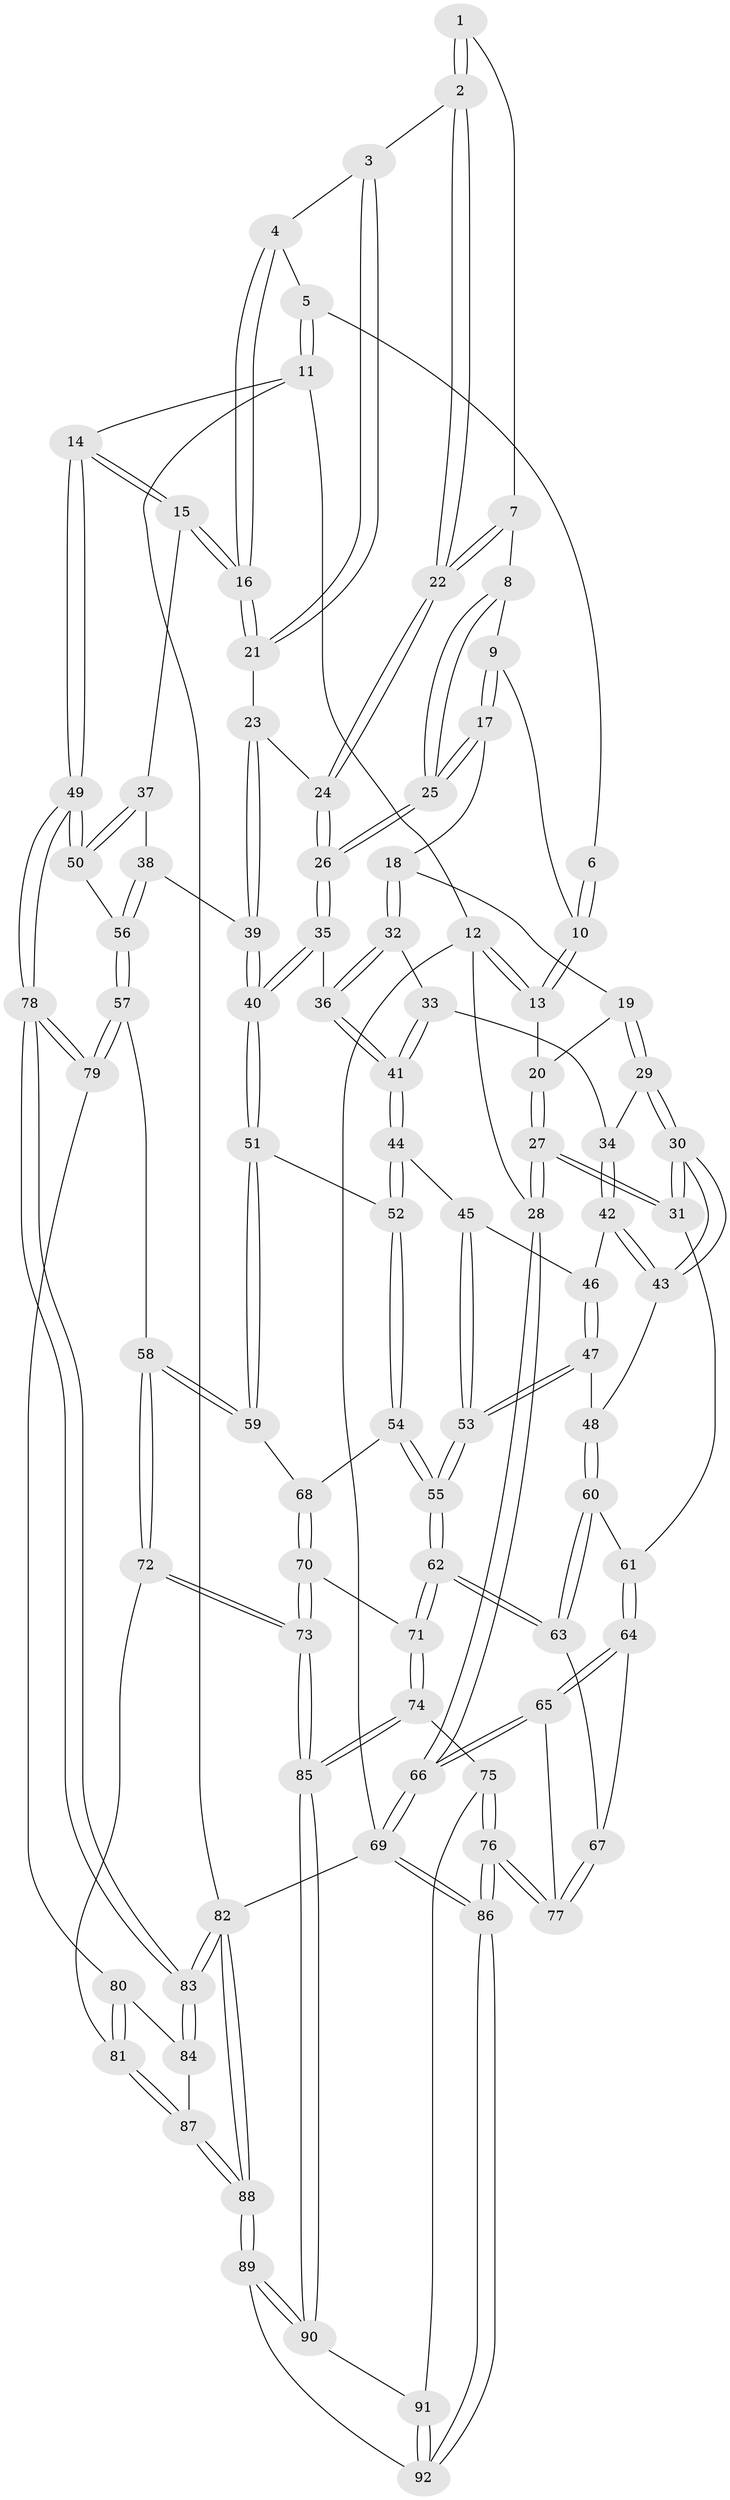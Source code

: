 // Generated by graph-tools (version 1.1) at 2025/38/03/09/25 02:38:46]
// undirected, 92 vertices, 227 edges
graph export_dot {
graph [start="1"]
  node [color=gray90,style=filled];
  1 [pos="+0.5163264968970176+0"];
  2 [pos="+0.7110239457665529+0.08231615190919117"];
  3 [pos="+0.7345368547609946+0.0717926925393812"];
  4 [pos="+0.8775426949488284+0"];
  5 [pos="+0.9592806509164602+0"];
  6 [pos="+0.4319959159810696+0"];
  7 [pos="+0.5948952741106697+0.10708224011342879"];
  8 [pos="+0.4829256605118996+0.11956080291136213"];
  9 [pos="+0.42784382017080747+0.017518432227381683"];
  10 [pos="+0.4139919800783603+0"];
  11 [pos="+1+0"];
  12 [pos="+0+0"];
  13 [pos="+0.10835896347778227+0"];
  14 [pos="+1+0.27995279008046575"];
  15 [pos="+0.9565042114167986+0.27845678307190047"];
  16 [pos="+0.9054502308367316+0.23578856150786384"];
  17 [pos="+0.3651992559043474+0.17021365848343914"];
  18 [pos="+0.3439276883687931+0.18106148635359529"];
  19 [pos="+0.179872303357231+0.08533477518891279"];
  20 [pos="+0.15503715251396658+0"];
  21 [pos="+0.8210427317707117+0.22650703154628912"];
  22 [pos="+0.6366973783944994+0.15226985252830796"];
  23 [pos="+0.7330906151115015+0.2598907181044519"];
  24 [pos="+0.6222208817882092+0.232505530822301"];
  25 [pos="+0.49729792247363225+0.22516934120490742"];
  26 [pos="+0.5438608831198816+0.29071773126833583"];
  27 [pos="+0+0.3898687338461647"];
  28 [pos="+0+0.39000230251165585"];
  29 [pos="+0.16904853520657215+0.1612968580063495"];
  30 [pos="+0+0.3832485287555283"];
  31 [pos="+0+0.39309318191118064"];
  32 [pos="+0.33623878603294494+0.21713311684162956"];
  33 [pos="+0.29208922869612736+0.2891802714093549"];
  34 [pos="+0.2617932172774761+0.298529024117234"];
  35 [pos="+0.5302691662957845+0.3281828112277391"];
  36 [pos="+0.5097726092739555+0.33820453020349683"];
  37 [pos="+0.9249637844444841+0.32537536972938835"];
  38 [pos="+0.8403418138114567+0.4213863026920923"];
  39 [pos="+0.7460723356768322+0.34987171150721025"];
  40 [pos="+0.6250899006599292+0.43561263872476175"];
  41 [pos="+0.4570410940968824+0.3737404695042322"];
  42 [pos="+0.2338255313891713+0.3443194184018446"];
  43 [pos="+0.16367002998354752+0.37633453661884747"];
  44 [pos="+0.45644226444678615+0.3747077784672624"];
  45 [pos="+0.38923578928588487+0.4274666785789897"];
  46 [pos="+0.2595780698747815+0.3732816922104729"];
  47 [pos="+0.2876796317934544+0.4923961340181468"];
  48 [pos="+0.24458294483296614+0.5056967852160237"];
  49 [pos="+1+0.5726037010121138"];
  50 [pos="+0.9814987214949211+0.5480831508710504"];
  51 [pos="+0.6593506211217374+0.5190000120190055"];
  52 [pos="+0.4817986689495396+0.5234155242304922"];
  53 [pos="+0.3446474967219986+0.4981158189420935"];
  54 [pos="+0.44256605936907273+0.599828314413712"];
  55 [pos="+0.39059176213409724+0.617106596036866"];
  56 [pos="+0.8055962298024792+0.5589253721540428"];
  57 [pos="+0.7885617857345711+0.5740444625805509"];
  58 [pos="+0.7708517270978091+0.5849187115520409"];
  59 [pos="+0.6647743073621986+0.5266350706150805"];
  60 [pos="+0.2222909834938127+0.5325314064465564"];
  61 [pos="+0.07807836873052963+0.5194535553218999"];
  62 [pos="+0.36060984617999914+0.6692477106724197"];
  63 [pos="+0.23589335746736292+0.6215248100785523"];
  64 [pos="+0.1097398365338832+0.6343115035272128"];
  65 [pos="+0.07107378175757136+0.6934297589732412"];
  66 [pos="+0+0.830901373630234"];
  67 [pos="+0.1917808607423036+0.644997709044566"];
  68 [pos="+0.5339026184619452+0.6245089905408645"];
  69 [pos="+0+1"];
  70 [pos="+0.5565463071373526+0.714566697606016"];
  71 [pos="+0.36149315179987074+0.6824111316952799"];
  72 [pos="+0.7451955098126515+0.769723698632301"];
  73 [pos="+0.6174622418735184+0.8132684028312183"];
  74 [pos="+0.3564429721264851+0.7288050917088496"];
  75 [pos="+0.2672861336408046+0.8292420669449716"];
  76 [pos="+0.21537231810482987+0.8399922932570891"];
  77 [pos="+0.2001966535130024+0.8116642776050828"];
  78 [pos="+1+0.6533303900544655"];
  79 [pos="+0.9901297081127478+0.7088161417372446"];
  80 [pos="+0.9510488221891814+0.7387888293828039"];
  81 [pos="+0.7674916086953439+0.7888196088541561"];
  82 [pos="+1+1"];
  83 [pos="+1+0.8357060310998752"];
  84 [pos="+0.9791640028494762+0.8561071333935965"];
  85 [pos="+0.5623581324624185+0.8663680162474362"];
  86 [pos="+0+1"];
  87 [pos="+0.8424223235079871+0.902536171384769"];
  88 [pos="+0.8718992411522084+1"];
  89 [pos="+0.5267604265219212+1"];
  90 [pos="+0.5194502491630641+0.9897017035040228"];
  91 [pos="+0.3191137489892095+0.879714868472744"];
  92 [pos="+0.2893043644434262+1"];
  1 -- 2;
  1 -- 2;
  1 -- 7;
  2 -- 3;
  2 -- 22;
  2 -- 22;
  3 -- 4;
  3 -- 21;
  3 -- 21;
  4 -- 5;
  4 -- 16;
  4 -- 16;
  5 -- 6;
  5 -- 11;
  5 -- 11;
  6 -- 10;
  6 -- 10;
  7 -- 8;
  7 -- 22;
  7 -- 22;
  8 -- 9;
  8 -- 25;
  8 -- 25;
  9 -- 10;
  9 -- 17;
  9 -- 17;
  10 -- 13;
  10 -- 13;
  11 -- 12;
  11 -- 14;
  11 -- 82;
  12 -- 13;
  12 -- 13;
  12 -- 28;
  12 -- 69;
  13 -- 20;
  14 -- 15;
  14 -- 15;
  14 -- 49;
  14 -- 49;
  15 -- 16;
  15 -- 16;
  15 -- 37;
  16 -- 21;
  16 -- 21;
  17 -- 18;
  17 -- 25;
  17 -- 25;
  18 -- 19;
  18 -- 32;
  18 -- 32;
  19 -- 20;
  19 -- 29;
  19 -- 29;
  20 -- 27;
  20 -- 27;
  21 -- 23;
  22 -- 24;
  22 -- 24;
  23 -- 24;
  23 -- 39;
  23 -- 39;
  24 -- 26;
  24 -- 26;
  25 -- 26;
  25 -- 26;
  26 -- 35;
  26 -- 35;
  27 -- 28;
  27 -- 28;
  27 -- 31;
  27 -- 31;
  28 -- 66;
  28 -- 66;
  29 -- 30;
  29 -- 30;
  29 -- 34;
  30 -- 31;
  30 -- 31;
  30 -- 43;
  30 -- 43;
  31 -- 61;
  32 -- 33;
  32 -- 36;
  32 -- 36;
  33 -- 34;
  33 -- 41;
  33 -- 41;
  34 -- 42;
  34 -- 42;
  35 -- 36;
  35 -- 40;
  35 -- 40;
  36 -- 41;
  36 -- 41;
  37 -- 38;
  37 -- 50;
  37 -- 50;
  38 -- 39;
  38 -- 56;
  38 -- 56;
  39 -- 40;
  39 -- 40;
  40 -- 51;
  40 -- 51;
  41 -- 44;
  41 -- 44;
  42 -- 43;
  42 -- 43;
  42 -- 46;
  43 -- 48;
  44 -- 45;
  44 -- 52;
  44 -- 52;
  45 -- 46;
  45 -- 53;
  45 -- 53;
  46 -- 47;
  46 -- 47;
  47 -- 48;
  47 -- 53;
  47 -- 53;
  48 -- 60;
  48 -- 60;
  49 -- 50;
  49 -- 50;
  49 -- 78;
  49 -- 78;
  50 -- 56;
  51 -- 52;
  51 -- 59;
  51 -- 59;
  52 -- 54;
  52 -- 54;
  53 -- 55;
  53 -- 55;
  54 -- 55;
  54 -- 55;
  54 -- 68;
  55 -- 62;
  55 -- 62;
  56 -- 57;
  56 -- 57;
  57 -- 58;
  57 -- 79;
  57 -- 79;
  58 -- 59;
  58 -- 59;
  58 -- 72;
  58 -- 72;
  59 -- 68;
  60 -- 61;
  60 -- 63;
  60 -- 63;
  61 -- 64;
  61 -- 64;
  62 -- 63;
  62 -- 63;
  62 -- 71;
  62 -- 71;
  63 -- 67;
  64 -- 65;
  64 -- 65;
  64 -- 67;
  65 -- 66;
  65 -- 66;
  65 -- 77;
  66 -- 69;
  66 -- 69;
  67 -- 77;
  67 -- 77;
  68 -- 70;
  68 -- 70;
  69 -- 86;
  69 -- 86;
  69 -- 82;
  70 -- 71;
  70 -- 73;
  70 -- 73;
  71 -- 74;
  71 -- 74;
  72 -- 73;
  72 -- 73;
  72 -- 81;
  73 -- 85;
  73 -- 85;
  74 -- 75;
  74 -- 85;
  74 -- 85;
  75 -- 76;
  75 -- 76;
  75 -- 91;
  76 -- 77;
  76 -- 77;
  76 -- 86;
  76 -- 86;
  78 -- 79;
  78 -- 79;
  78 -- 83;
  78 -- 83;
  79 -- 80;
  80 -- 81;
  80 -- 81;
  80 -- 84;
  81 -- 87;
  81 -- 87;
  82 -- 83;
  82 -- 83;
  82 -- 88;
  82 -- 88;
  83 -- 84;
  83 -- 84;
  84 -- 87;
  85 -- 90;
  85 -- 90;
  86 -- 92;
  86 -- 92;
  87 -- 88;
  87 -- 88;
  88 -- 89;
  88 -- 89;
  89 -- 90;
  89 -- 90;
  89 -- 92;
  90 -- 91;
  91 -- 92;
  91 -- 92;
}
